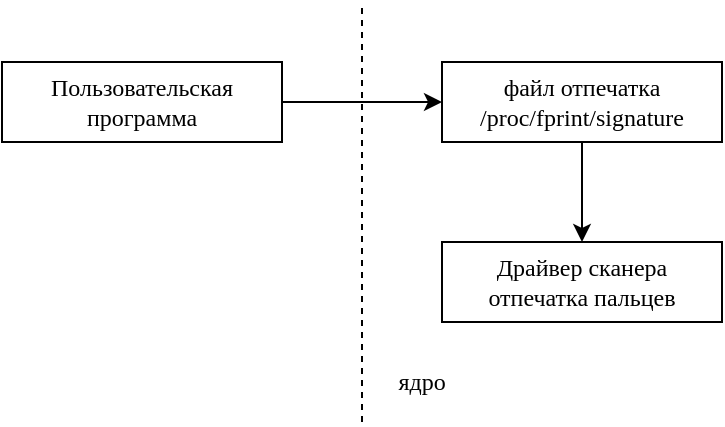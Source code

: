 <mxfile version="23.1.5" type="device" pages="2">
  <diagram name="Page-1" id="aAgmEmRklv6Wgrmy5yP-">
    <mxGraphModel dx="683" dy="356" grid="1" gridSize="10" guides="1" tooltips="1" connect="1" arrows="1" fold="1" page="1" pageScale="1" pageWidth="827" pageHeight="1169" math="0" shadow="0">
      <root>
        <mxCell id="0" />
        <mxCell id="1" parent="0" />
        <mxCell id="VsA4blv4Pi4hwc2WCc2b-11" style="edgeStyle=orthogonalEdgeStyle;rounded=0;orthogonalLoop=1;jettySize=auto;html=1;" edge="1" parent="1" source="VsA4blv4Pi4hwc2WCc2b-1" target="VsA4blv4Pi4hwc2WCc2b-10">
          <mxGeometry relative="1" as="geometry" />
        </mxCell>
        <mxCell id="VsA4blv4Pi4hwc2WCc2b-1" value="Пользовательская программа" style="rounded=0;whiteSpace=wrap;html=1;fontFamily=Times New Roman;" vertex="1" parent="1">
          <mxGeometry x="180" y="110" width="140" height="40" as="geometry" />
        </mxCell>
        <mxCell id="VsA4blv4Pi4hwc2WCc2b-3" value="Драйвер сканера отпечатка пальцев" style="rounded=0;whiteSpace=wrap;html=1;fontFamily=Times New Roman;" vertex="1" parent="1">
          <mxGeometry x="400" y="200" width="140" height="40" as="geometry" />
        </mxCell>
        <mxCell id="VsA4blv4Pi4hwc2WCc2b-9" value="" style="endArrow=none;dashed=1;html=1;rounded=0;fontFamily=Times New Roman;" edge="1" parent="1">
          <mxGeometry width="50" height="50" relative="1" as="geometry">
            <mxPoint x="360" y="290" as="sourcePoint" />
            <mxPoint x="360" y="80" as="targetPoint" />
          </mxGeometry>
        </mxCell>
        <mxCell id="VsA4blv4Pi4hwc2WCc2b-12" style="edgeStyle=orthogonalEdgeStyle;rounded=0;orthogonalLoop=1;jettySize=auto;html=1;" edge="1" parent="1" source="VsA4blv4Pi4hwc2WCc2b-10" target="VsA4blv4Pi4hwc2WCc2b-3">
          <mxGeometry relative="1" as="geometry" />
        </mxCell>
        <mxCell id="VsA4blv4Pi4hwc2WCc2b-10" value="файл отпечатка&lt;br&gt;/proc/fprint/signature" style="rounded=0;whiteSpace=wrap;html=1;fontFamily=Times New Roman;" vertex="1" parent="1">
          <mxGeometry x="400" y="110" width="140" height="40" as="geometry" />
        </mxCell>
        <mxCell id="VsA4blv4Pi4hwc2WCc2b-13" value="&lt;font face=&quot;Times New Roman&quot;&gt;ядро&lt;/font&gt;" style="text;html=1;align=center;verticalAlign=middle;whiteSpace=wrap;rounded=0;" vertex="1" parent="1">
          <mxGeometry x="370" y="260" width="40" height="20" as="geometry" />
        </mxCell>
      </root>
    </mxGraphModel>
  </diagram>
  <diagram id="suPEkmXfypk80U4GJtKi" name="URB">
    <mxGraphModel dx="989" dy="516" grid="1" gridSize="10" guides="1" tooltips="1" connect="1" arrows="1" fold="1" page="1" pageScale="1" pageWidth="827" pageHeight="1169" math="0" shadow="0">
      <root>
        <mxCell id="0" />
        <mxCell id="1" parent="0" />
        <mxCell id="52KBcUYhVViaEfelcKQ8-10" style="edgeStyle=orthogonalEdgeStyle;rounded=0;orthogonalLoop=1;jettySize=auto;html=1;" edge="1" parent="1" source="52KBcUYhVViaEfelcKQ8-1" target="52KBcUYhVViaEfelcKQ8-3">
          <mxGeometry relative="1" as="geometry">
            <mxPoint x="450" y="140" as="targetPoint" />
          </mxGeometry>
        </mxCell>
        <mxCell id="52KBcUYhVViaEfelcKQ8-1" value="начало" style="rounded=1;whiteSpace=wrap;html=1;arcSize=50;fontFamily=Times New Roman;" vertex="1" parent="1">
          <mxGeometry x="360" y="30" width="120" height="40" as="geometry" />
        </mxCell>
        <mxCell id="52KBcUYhVViaEfelcKQ8-2" value="конец" style="rounded=1;whiteSpace=wrap;html=1;arcSize=50;fontFamily=Times New Roman;" vertex="1" parent="1">
          <mxGeometry x="360" y="590" width="120" height="40" as="geometry" />
        </mxCell>
        <mxCell id="52KBcUYhVViaEfelcKQ8-9" style="edgeStyle=orthogonalEdgeStyle;rounded=0;orthogonalLoop=1;jettySize=auto;html=1;" edge="1" parent="1" source="52KBcUYhVViaEfelcKQ8-3" target="52KBcUYhVViaEfelcKQ8-4">
          <mxGeometry relative="1" as="geometry" />
        </mxCell>
        <mxCell id="52KBcUYhVViaEfelcKQ8-3" value="отправка запроса соединения" style="rounded=0;whiteSpace=wrap;html=1;fontFamily=Times New Roman;" vertex="1" parent="1">
          <mxGeometry x="360" y="90" width="120" height="40" as="geometry" />
        </mxCell>
        <mxCell id="52KBcUYhVViaEfelcKQ8-8" style="edgeStyle=orthogonalEdgeStyle;rounded=0;orthogonalLoop=1;jettySize=auto;html=1;" edge="1" parent="1" source="52KBcUYhVViaEfelcKQ8-4" target="52KBcUYhVViaEfelcKQ8-11">
          <mxGeometry relative="1" as="geometry" />
        </mxCell>
        <mxCell id="52KBcUYhVViaEfelcKQ8-4" value="Получение PSK" style="rounded=0;whiteSpace=wrap;html=1;fontFamily=Times New Roman;" vertex="1" parent="1">
          <mxGeometry x="360" y="150" width="120" height="40" as="geometry" />
        </mxCell>
        <mxCell id="52KBcUYhVViaEfelcKQ8-7" style="edgeStyle=orthogonalEdgeStyle;rounded=0;orthogonalLoop=1;jettySize=auto;html=1;" edge="1" parent="1" source="52KBcUYhVViaEfelcKQ8-5" target="52KBcUYhVViaEfelcKQ8-6">
          <mxGeometry relative="1" as="geometry" />
        </mxCell>
        <mxCell id="52KBcUYhVViaEfelcKQ8-5" value="Проверка корректности PSK" style="rounded=0;whiteSpace=wrap;html=1;fontFamily=Times New Roman;" vertex="1" parent="1">
          <mxGeometry x="360" y="410" width="120" height="40" as="geometry" />
        </mxCell>
        <mxCell id="52KBcUYhVViaEfelcKQ8-12" value="" style="edgeStyle=orthogonalEdgeStyle;rounded=0;orthogonalLoop=1;jettySize=auto;html=1;exitX=0;exitY=0.5;exitDx=0;exitDy=0;" edge="1" parent="1" source="52KBcUYhVViaEfelcKQ8-6">
          <mxGeometry relative="1" as="geometry">
            <mxPoint x="320" y="530" as="targetPoint" />
          </mxGeometry>
        </mxCell>
        <mxCell id="52KBcUYhVViaEfelcKQ8-16" value="да" style="edgeStyle=orthogonalEdgeStyle;rounded=0;orthogonalLoop=1;jettySize=auto;html=1;exitX=1;exitY=0.5;exitDx=0;exitDy=0;" edge="1" parent="1" source="52KBcUYhVViaEfelcKQ8-6" target="52KBcUYhVViaEfelcKQ8-2">
          <mxGeometry x="-0.905" y="10" relative="1" as="geometry">
            <mxPoint x="420" y="600" as="targetPoint" />
            <Array as="points">
              <mxPoint x="530" y="490" />
              <mxPoint x="530" y="570" />
              <mxPoint x="420" y="570" />
            </Array>
            <mxPoint as="offset" />
          </mxGeometry>
        </mxCell>
        <mxCell id="52KBcUYhVViaEfelcKQ8-6" value="PSK корректен?" style="rounded=0;whiteSpace=wrap;html=1;fontFamily=Times New Roman;shape=rhombus;perimeter=rhombusPerimeter;" vertex="1" parent="1">
          <mxGeometry x="360" y="470" width="120" height="40" as="geometry" />
        </mxCell>
        <mxCell id="52KBcUYhVViaEfelcKQ8-13" style="edgeStyle=orthogonalEdgeStyle;rounded=0;orthogonalLoop=1;jettySize=auto;html=1;exitX=0;exitY=0.5;exitDx=0;exitDy=0;entryX=0.5;entryY=0;entryDx=0;entryDy=0;" edge="1" parent="1" source="52KBcUYhVViaEfelcKQ8-11" target="52KBcUYhVViaEfelcKQ8-5">
          <mxGeometry relative="1" as="geometry">
            <Array as="points">
              <mxPoint x="335" y="235" />
              <mxPoint x="335" y="390" />
              <mxPoint x="420" y="390" />
            </Array>
          </mxGeometry>
        </mxCell>
        <mxCell id="52KBcUYhVViaEfelcKQ8-19" value="да" style="edgeStyle=orthogonalEdgeStyle;rounded=0;orthogonalLoop=1;jettySize=auto;html=1;exitX=1;exitY=0.5;exitDx=0;exitDy=0;" edge="1" parent="1" source="52KBcUYhVViaEfelcKQ8-11" target="52KBcUYhVViaEfelcKQ8-18">
          <mxGeometry relative="1" as="geometry" />
        </mxCell>
        <mxCell id="52KBcUYhVViaEfelcKQ8-11" value="первое&lt;br&gt;подключение?" style="rounded=0;whiteSpace=wrap;html=1;fontFamily=Times New Roman;shape=rhombus;perimeter=rhombusPerimeter;" vertex="1" parent="1">
          <mxGeometry x="355" y="210" width="130" height="50" as="geometry" />
        </mxCell>
        <mxCell id="52KBcUYhVViaEfelcKQ8-17" style="edgeStyle=orthogonalEdgeStyle;rounded=0;orthogonalLoop=1;jettySize=auto;html=1;exitX=0.5;exitY=1;exitDx=0;exitDy=0;endArrow=none;endFill=0;" edge="1" parent="1" source="52KBcUYhVViaEfelcKQ8-14">
          <mxGeometry relative="1" as="geometry">
            <mxPoint x="420" y="570" as="targetPoint" />
            <Array as="points">
              <mxPoint x="320" y="570" />
              <mxPoint x="420" y="570" />
            </Array>
          </mxGeometry>
        </mxCell>
        <mxCell id="52KBcUYhVViaEfelcKQ8-14" value="Разрыв соединения" style="rounded=0;whiteSpace=wrap;html=1;fontFamily=Times New Roman;" vertex="1" parent="1">
          <mxGeometry x="260" y="520" width="120" height="40" as="geometry" />
        </mxCell>
        <mxCell id="52KBcUYhVViaEfelcKQ8-22" style="edgeStyle=orthogonalEdgeStyle;rounded=0;orthogonalLoop=1;jettySize=auto;html=1;" edge="1" parent="1" source="52KBcUYhVViaEfelcKQ8-18" target="52KBcUYhVViaEfelcKQ8-21">
          <mxGeometry relative="1" as="geometry" />
        </mxCell>
        <mxCell id="52KBcUYhVViaEfelcKQ8-18" value="Сохранение полученного PSK" style="rounded=0;whiteSpace=wrap;html=1;fontFamily=Times New Roman;" vertex="1" parent="1">
          <mxGeometry x="470" y="270" width="120" height="40" as="geometry" />
        </mxCell>
        <mxCell id="52KBcUYhVViaEfelcKQ8-23" style="edgeStyle=orthogonalEdgeStyle;rounded=0;orthogonalLoop=1;jettySize=auto;html=1;exitX=0.5;exitY=1;exitDx=0;exitDy=0;" edge="1" parent="1" source="52KBcUYhVViaEfelcKQ8-21" target="52KBcUYhVViaEfelcKQ8-5">
          <mxGeometry relative="1" as="geometry" />
        </mxCell>
        <mxCell id="52KBcUYhVViaEfelcKQ8-21" value="Повторное&lt;br&gt;получение PSK" style="rounded=0;whiteSpace=wrap;html=1;fontFamily=Times New Roman;" vertex="1" parent="1">
          <mxGeometry x="470" y="330" width="120" height="40" as="geometry" />
        </mxCell>
      </root>
    </mxGraphModel>
  </diagram>
</mxfile>

